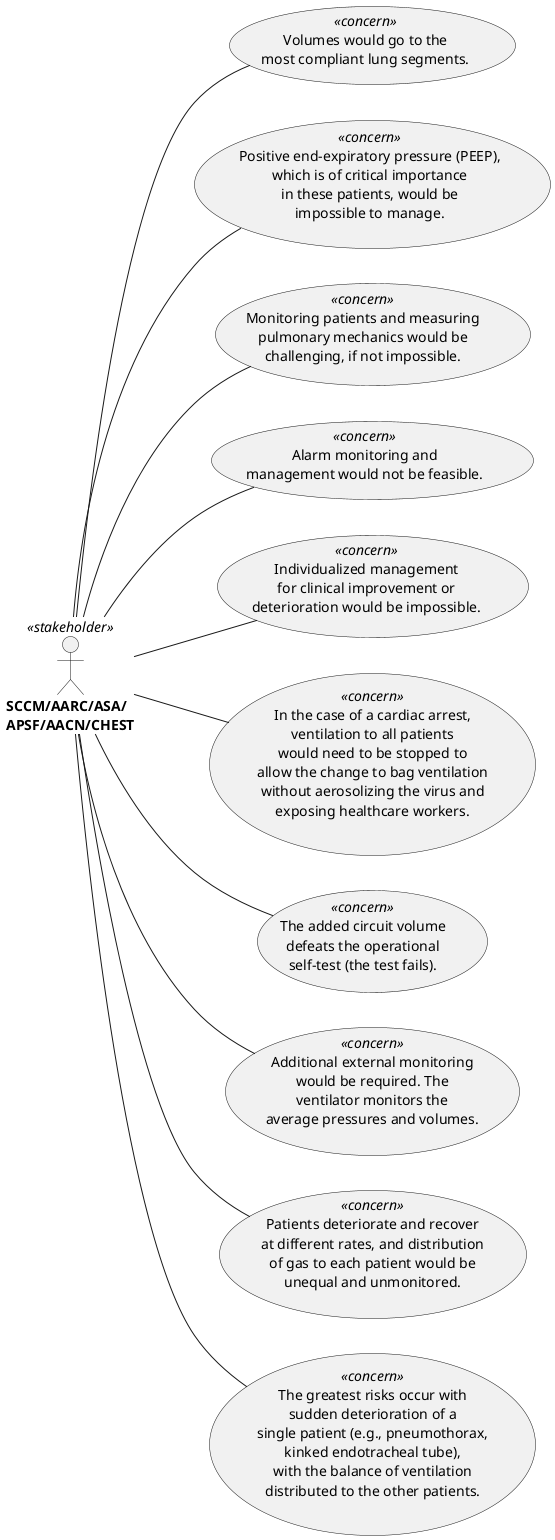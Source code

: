 @startuml
left to right direction

!startsub a1
actor "<b>SCCM/AARC/ASA/</b>\n<b>APSF/AACN/CHEST</b>" <<stakeholder>> as sh
!endsub

!startsub C1
usecase c1 <<concern>> as "Volumes would go to the
most compliant lung segments."
!endsub

!startsub C2
usecase c2 <<concern>> as "Positive end‐expiratory pressure (PEEP),
which is of critical importance
in these patients, would be
impossible to manage."
!endsub

!startsub C3
usecase c3 <<concern>> as "Monitoring patients and measuring
pulmonary mechanics would be
challenging, if not impossible."
!endsub

!startsub C4
usecase c4 <<concern>> as "Alarm monitoring and
management would not be feasible."
!endsub

!startsub C5
usecase c5 <<concern>> as "Individualized management
for clinical improvement or
deterioration would be impossible."
!endsub

!startsub C6
usecase c6 <<concern>> as "In the case of a cardiac arrest,
ventilation to all patients
would need to be stopped to
allow the change to bag ventilation
without aerosolizing the virus and
exposing healthcare workers."
!endsub

!startsub C7
usecase c7 <<concern>> as "The added circuit volume
defeats the operational
self‐test (the test fails)."
!endsub

!startsub C8
usecase c8 <<concern>> as "Additional external monitoring
would be required. The
ventilator monitors the
average pressures and volumes."
!endsub

!startsub C9
usecase c9 <<concern>> as "Patients deteriorate and recover
at different rates, and distribution
of gas to each patient would be
unequal and unmonitored."
!endsub

!startsub C10
usecase c10 <<concern>> as "The greatest risks occur with
sudden deterioration of a
single patient (e.g., pneumothorax,
kinked endotracheal tube),
with the balance of ventilation
distributed to the other patients."
!endsub

sh -- c1
sh -- c2
sh -- c3
sh -- c4
sh -- c5
sh -- c6
sh -- c7
sh -- c8
sh -- c9
sh -- c10

@enduml
